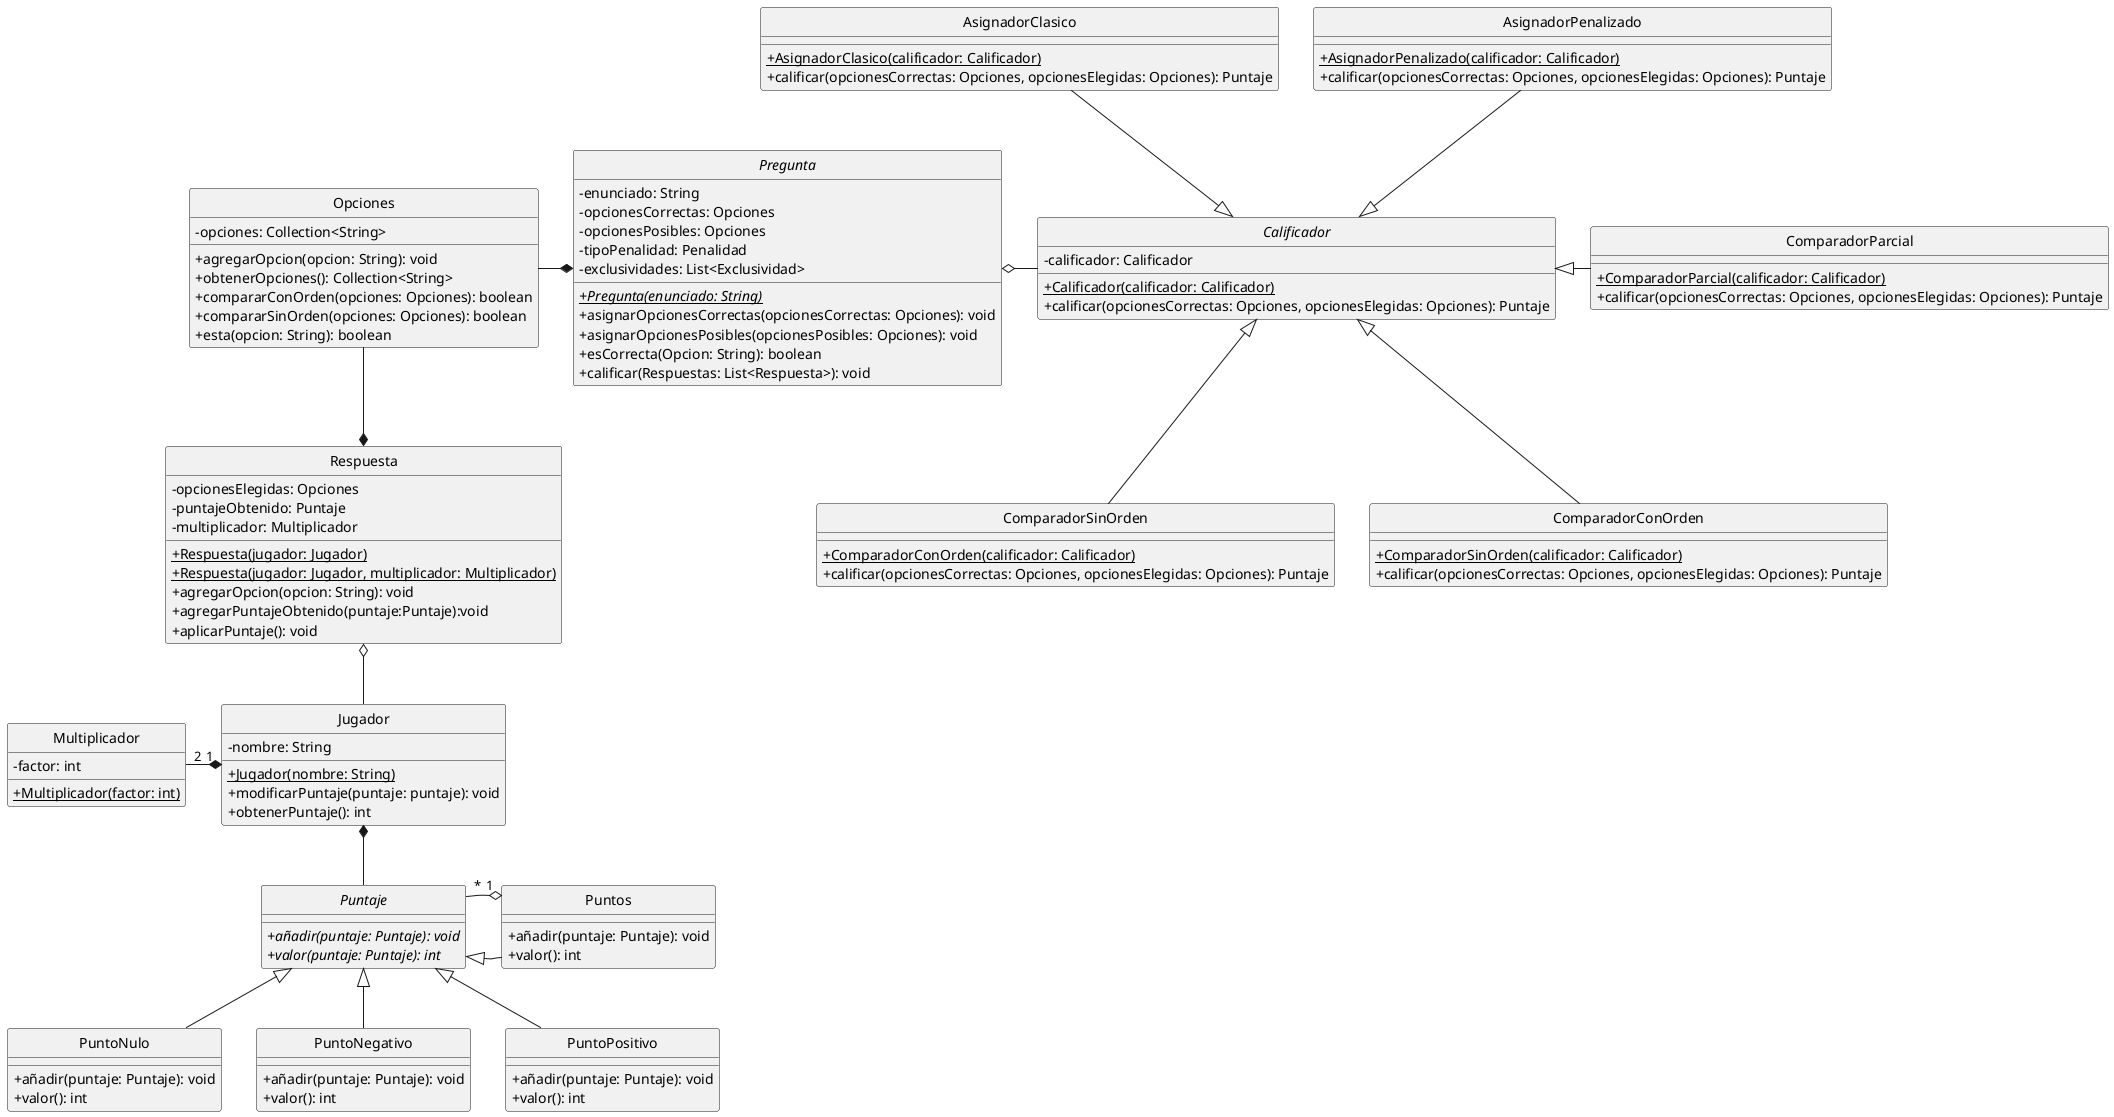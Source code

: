 @startuml
hide circle
skinparam classAttributeIconSize 0

'Clases
Class Opciones{
    -opciones: Collection<String>
    +agregarOpcion(opcion: String): void
    +obtenerOpciones(): Collection<String>
    +compararConOrden(opciones: Opciones): boolean
    +compararSinOrden(opciones: Opciones): boolean
    +esta(opcion: String): boolean
}

Abstract Class Pregunta{
    -enunciado: String
    -opcionesCorrectas: Opciones
    -opcionesPosibles: Opciones
    -tipoPenalidad: Penalidad
    -exclusividades: List<Exclusividad>
    +{abstract}{static}Pregunta(enunciado: String)
    +asignarOpcionesCorrectas(opcionesCorrectas: Opciones): void
    +asignarOpcionesPosibles(opcionesPosibles: Opciones): void
    +esCorrecta(Opcion: String): boolean
    +calificar(Respuestas: List<Respuesta>): void
}

Class Respuesta{
    -opcionesElegidas: Opciones
    -puntajeObtenido: Puntaje
    -multiplicador: Multiplicador
    +{static}Respuesta(jugador: Jugador)
    +{static}Respuesta(jugador: Jugador, multiplicador: Multiplicador)
    +agregarOpcion(opcion: String): void
    +agregarPuntajeObtenido(puntaje:Puntaje):void
    +aplicarPuntaje(): void
}

Class Jugador{
    -nombre: String
    +{Static}Jugador(nombre: String)
    +modificarPuntaje(puntaje: puntaje): void
    +obtenerPuntaje(): int
}

Abstract Class Puntaje{
    +{abstract}añadir(puntaje: Puntaje): void
    +{abstract}valor(puntaje: Puntaje): int
}

Class Puntos{
    +añadir(puntaje: Puntaje): void
    +valor(): int
}

Class PuntoNulo{
    +añadir(puntaje: Puntaje): void
    +valor(): int
}

Class PuntoNegativo{
    +añadir(puntaje: Puntaje): void
    +valor(): int
}

Class PuntoPositivo{
    +añadir(puntaje: Puntaje): void
    +valor(): int
}

Abstract Calificador{
    -calificador: Calificador
    +{static}Calificador(calificador: Calificador)
    +calificar(opcionesCorrectas: Opciones, opcionesElegidas: Opciones): Puntaje
}

Class ComparadorSinOrden{
    +{static}ComparadorConOrden(calificador: Calificador)
    +calificar(opcionesCorrectas: Opciones, opcionesElegidas: Opciones): Puntaje
}

Class ComparadorConOrden{
    +{static}ComparadorSinOrden(calificador: Calificador)
    +calificar(opcionesCorrectas: Opciones, opcionesElegidas: Opciones): Puntaje
}

Class ComparadorParcial{
    +{static}ComparadorParcial(calificador: Calificador)
    +calificar(opcionesCorrectas: Opciones, opcionesElegidas: Opciones): Puntaje
}

Class AsignadorClasico{
    +{static}AsignadorClasico(calificador: Calificador)
    +calificar(opcionesCorrectas: Opciones, opcionesElegidas: Opciones): Puntaje
}

Class AsignadorPenalizado{
    +{static}AsignadorPenalizado(calificador: Calificador)
    +calificar(opcionesCorrectas: Opciones, opcionesElegidas: Opciones): Puntaje
}

Class Multiplicador{
    -factor: int
    +{static}Multiplicador(factor: int)
}

'Relaciones
Respuesta o-- Jugador
Pregunta *-left- Opciones
Respuesta *-up- Opciones

PuntoNegativo -up-|> Puntaje
PuntoNulo -up-|> Puntaje
PuntoPositivo -up-|> Puntaje
Puntos -left-|> Puntaje
Puntos "1" o-left- "*" Puntaje
Jugador *-- Puntaje

Pregunta o-right- Calificador
ComparadorConOrden -up-|> Calificador
ComparadorSinOrden -up-|> Calificador
ComparadorParcial -left-|> Calificador
AsignadorClasico --|> Calificador
AsignadorPenalizado --|> Calificador

Jugador "1" *-left- "2" Multiplicador

@enduml